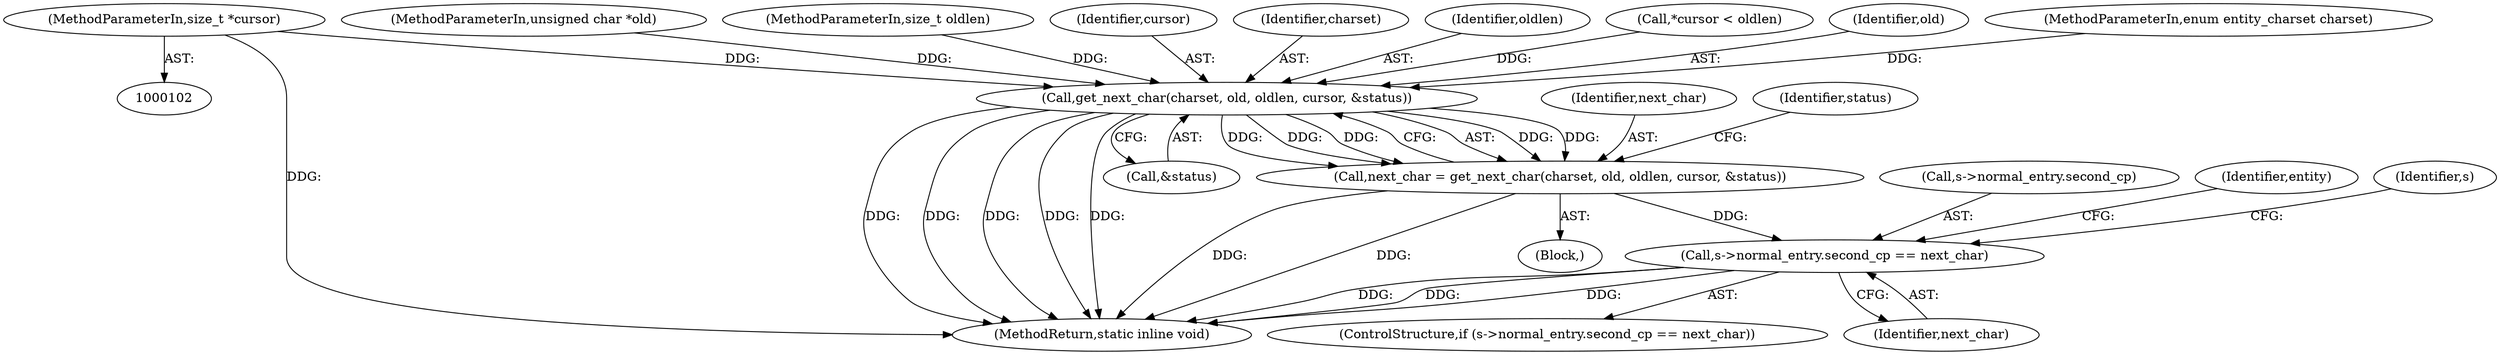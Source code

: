 digraph "0_php-src_0da8b8b801f9276359262f1ef8274c7812d3dfda?w=1_2@pointer" {
"1000110" [label="(MethodParameterIn,size_t *cursor)"];
"1000193" [label="(Call,get_next_char(charset, old, oldlen, cursor, &status))"];
"1000191" [label="(Call,next_char = get_next_char(charset, old, oldlen, cursor, &status))"];
"1000243" [label="(Call,s->normal_entry.second_cp == next_char)"];
"1000108" [label="(MethodParameterIn,unsigned char *old)"];
"1000249" [label="(Identifier,next_char)"];
"1000109" [label="(MethodParameterIn,size_t oldlen)"];
"1000244" [label="(Call,s->normal_entry.second_cp)"];
"1000243" [label="(Call,s->normal_entry.second_cp == next_char)"];
"1000303" [label="(MethodReturn,static inline void)"];
"1000242" [label="(ControlStructure,if (s->normal_entry.second_cp == next_char))"];
"1000197" [label="(Identifier,cursor)"];
"1000110" [label="(MethodParameterIn,size_t *cursor)"];
"1000194" [label="(Identifier,charset)"];
"1000196" [label="(Identifier,oldlen)"];
"1000253" [label="(Identifier,entity)"];
"1000240" [label="(Identifier,s)"];
"1000193" [label="(Call,get_next_char(charset, old, oldlen, cursor, &status))"];
"1000173" [label="(Block,)"];
"1000191" [label="(Call,next_char = get_next_char(charset, old, oldlen, cursor, &status))"];
"1000186" [label="(Call,*cursor < oldlen)"];
"1000198" [label="(Call,&status)"];
"1000192" [label="(Identifier,next_char)"];
"1000195" [label="(Identifier,old)"];
"1000202" [label="(Identifier,status)"];
"1000104" [label="(MethodParameterIn,enum entity_charset charset)"];
"1000110" -> "1000102"  [label="AST: "];
"1000110" -> "1000303"  [label="DDG: "];
"1000110" -> "1000193"  [label="DDG: "];
"1000193" -> "1000191"  [label="AST: "];
"1000193" -> "1000198"  [label="CFG: "];
"1000194" -> "1000193"  [label="AST: "];
"1000195" -> "1000193"  [label="AST: "];
"1000196" -> "1000193"  [label="AST: "];
"1000197" -> "1000193"  [label="AST: "];
"1000198" -> "1000193"  [label="AST: "];
"1000191" -> "1000193"  [label="CFG: "];
"1000193" -> "1000303"  [label="DDG: "];
"1000193" -> "1000303"  [label="DDG: "];
"1000193" -> "1000303"  [label="DDG: "];
"1000193" -> "1000303"  [label="DDG: "];
"1000193" -> "1000303"  [label="DDG: "];
"1000193" -> "1000191"  [label="DDG: "];
"1000193" -> "1000191"  [label="DDG: "];
"1000193" -> "1000191"  [label="DDG: "];
"1000193" -> "1000191"  [label="DDG: "];
"1000193" -> "1000191"  [label="DDG: "];
"1000104" -> "1000193"  [label="DDG: "];
"1000108" -> "1000193"  [label="DDG: "];
"1000186" -> "1000193"  [label="DDG: "];
"1000109" -> "1000193"  [label="DDG: "];
"1000191" -> "1000173"  [label="AST: "];
"1000192" -> "1000191"  [label="AST: "];
"1000202" -> "1000191"  [label="CFG: "];
"1000191" -> "1000303"  [label="DDG: "];
"1000191" -> "1000303"  [label="DDG: "];
"1000191" -> "1000243"  [label="DDG: "];
"1000243" -> "1000242"  [label="AST: "];
"1000243" -> "1000249"  [label="CFG: "];
"1000244" -> "1000243"  [label="AST: "];
"1000249" -> "1000243"  [label="AST: "];
"1000253" -> "1000243"  [label="CFG: "];
"1000240" -> "1000243"  [label="CFG: "];
"1000243" -> "1000303"  [label="DDG: "];
"1000243" -> "1000303"  [label="DDG: "];
"1000243" -> "1000303"  [label="DDG: "];
}
